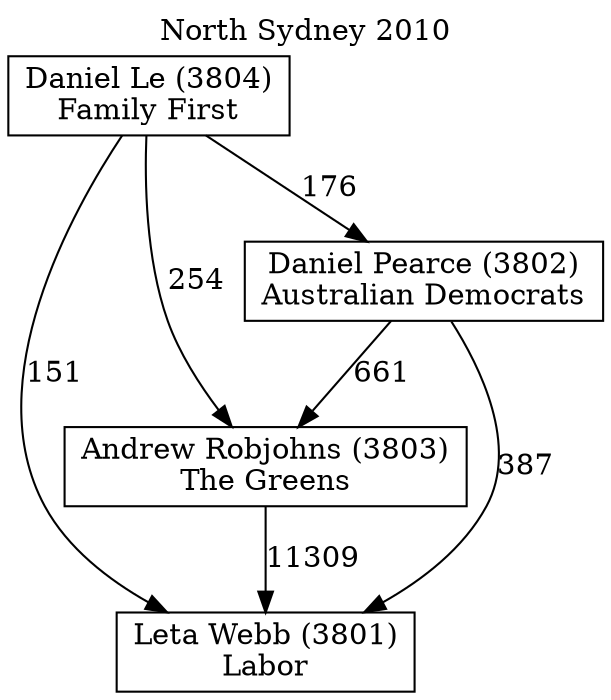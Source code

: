 // House preference flow
digraph "Leta Webb (3801)_North Sydney_2010" {
	graph [label="North Sydney 2010" labelloc=t mclimit=10]
	node [shape=box]
	"Leta Webb (3801)" [label="Leta Webb (3801)
Labor"]
	"Andrew Robjohns (3803)" [label="Andrew Robjohns (3803)
The Greens"]
	"Daniel Pearce (3802)" [label="Daniel Pearce (3802)
Australian Democrats"]
	"Daniel Le (3804)" [label="Daniel Le (3804)
Family First"]
	"Andrew Robjohns (3803)" -> "Leta Webb (3801)" [label=11309]
	"Daniel Pearce (3802)" -> "Andrew Robjohns (3803)" [label=661]
	"Daniel Le (3804)" -> "Daniel Pearce (3802)" [label=176]
	"Daniel Pearce (3802)" -> "Leta Webb (3801)" [label=387]
	"Daniel Le (3804)" -> "Leta Webb (3801)" [label=151]
	"Daniel Le (3804)" -> "Andrew Robjohns (3803)" [label=254]
}
